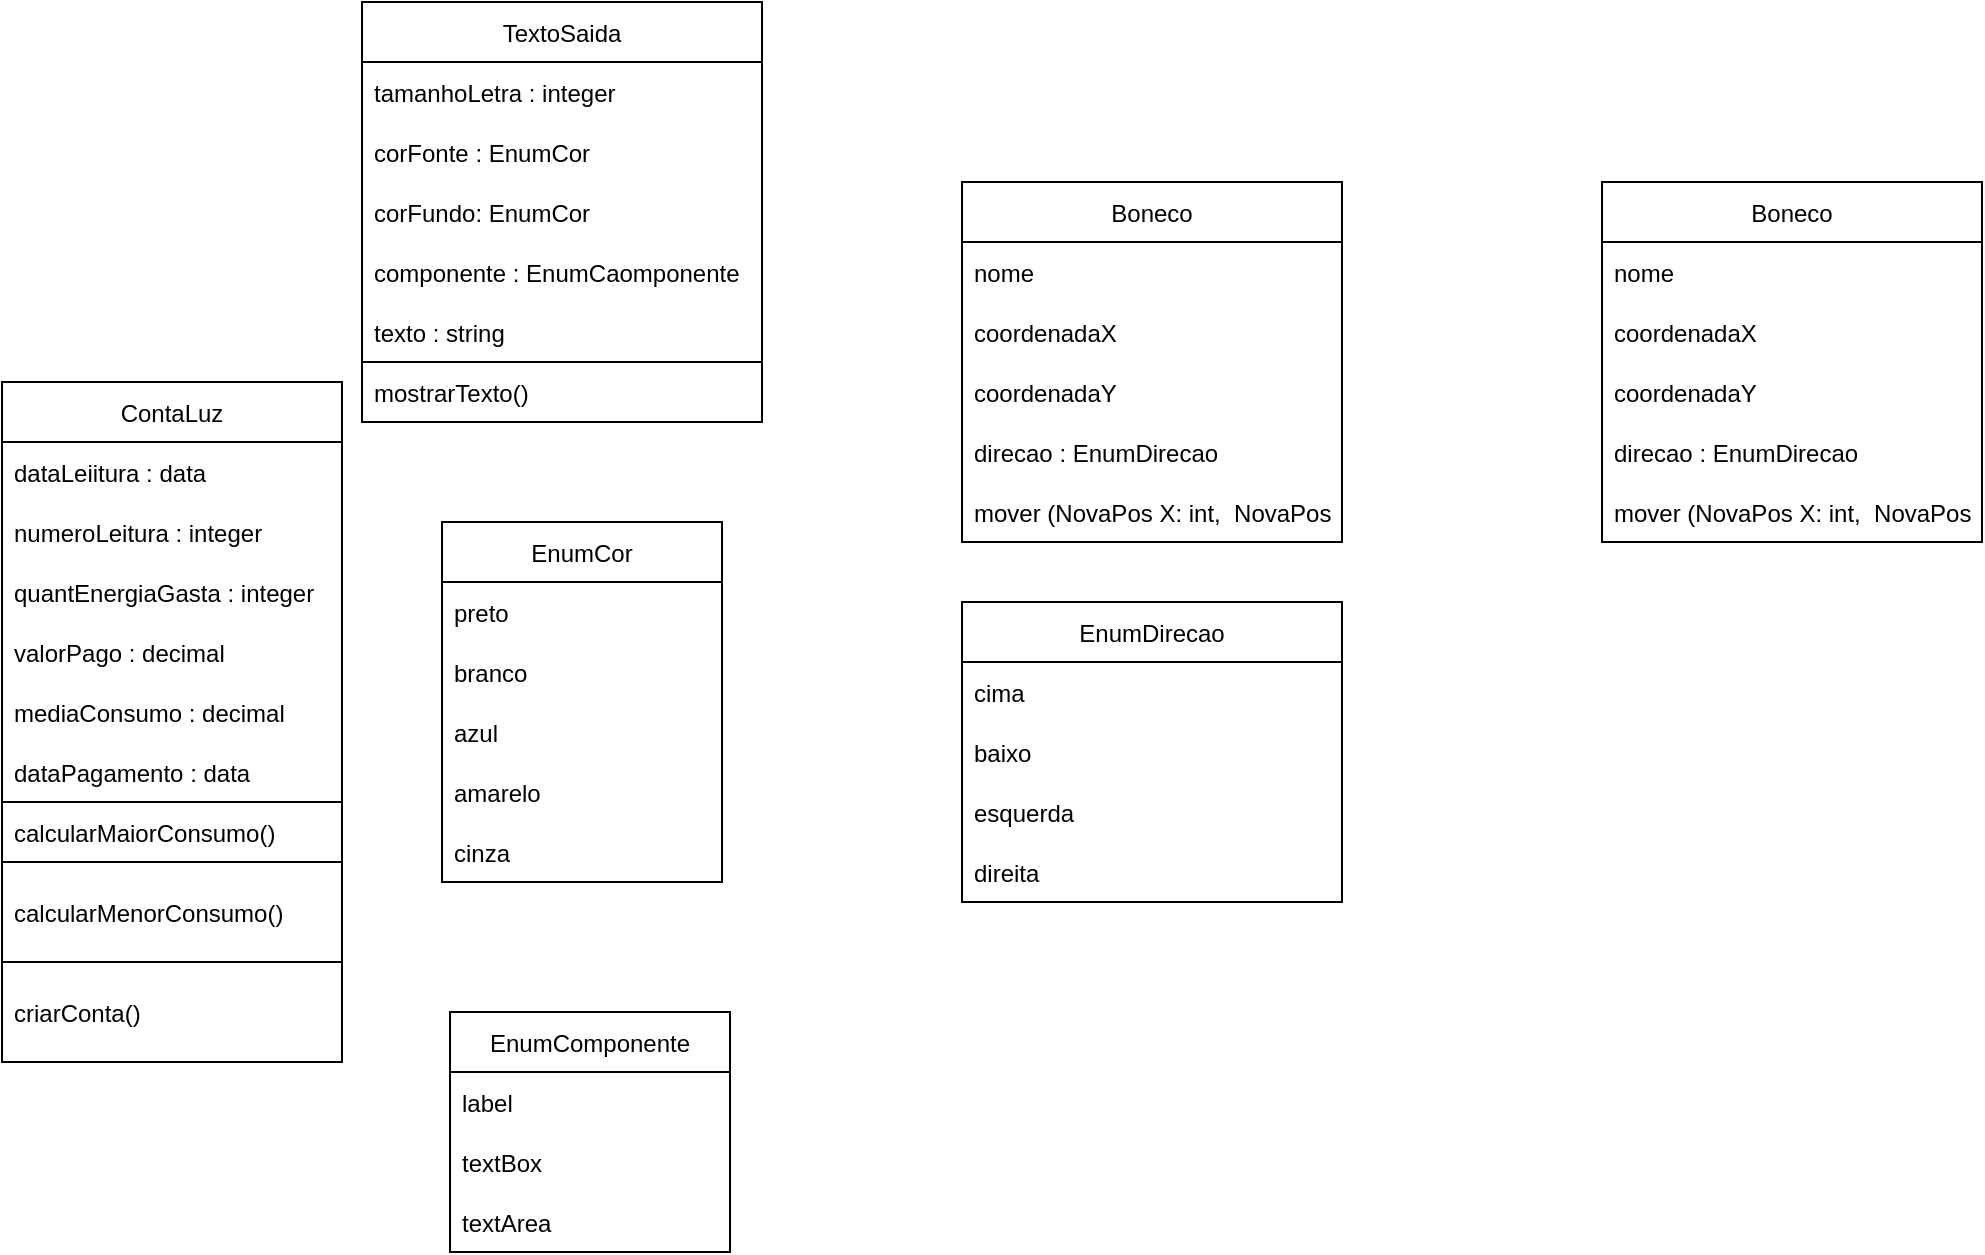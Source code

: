 <mxfile version="17.4.1" type="onedrive"><diagram id="nWasQ49Sh4QCV3nuz50m" name="Page-1"><mxGraphModel grid="1" page="1" gridSize="10" guides="1" tooltips="1" connect="1" arrows="1" fold="1" pageScale="1" pageWidth="827" pageHeight="1169" math="0" shadow="0"><root><mxCell id="0"/><mxCell id="1" parent="0"/><mxCell id="I_u2Ny4F8JZZlhfPQM5w-2" value="ContaLuz" style="swimlane;fontStyle=0;childLayout=stackLayout;horizontal=1;startSize=30;horizontalStack=0;resizeParent=1;resizeParentMax=0;resizeLast=0;collapsible=1;marginBottom=0;" vertex="1" parent="1"><mxGeometry x="50" y="210" width="170" height="340" as="geometry"/></mxCell><mxCell id="I_u2Ny4F8JZZlhfPQM5w-3" value="dataLeiitura : data" style="text;strokeColor=none;fillColor=none;align=left;verticalAlign=middle;spacingLeft=4;spacingRight=4;overflow=hidden;points=[[0,0.5],[1,0.5]];portConstraint=eastwest;rotatable=0;" vertex="1" parent="I_u2Ny4F8JZZlhfPQM5w-2"><mxGeometry y="30" width="170" height="30" as="geometry"/></mxCell><mxCell id="I_u2Ny4F8JZZlhfPQM5w-4" value="numeroLeitura : integer" style="text;strokeColor=none;fillColor=none;align=left;verticalAlign=middle;spacingLeft=4;spacingRight=4;overflow=hidden;points=[[0,0.5],[1,0.5]];portConstraint=eastwest;rotatable=0;" vertex="1" parent="I_u2Ny4F8JZZlhfPQM5w-2"><mxGeometry y="60" width="170" height="30" as="geometry"/></mxCell><mxCell id="I_u2Ny4F8JZZlhfPQM5w-5" value="quantEnergiaGasta : integer" style="text;strokeColor=none;fillColor=none;align=left;verticalAlign=middle;spacingLeft=4;spacingRight=4;overflow=hidden;points=[[0,0.5],[1,0.5]];portConstraint=eastwest;rotatable=0;" vertex="1" parent="I_u2Ny4F8JZZlhfPQM5w-2"><mxGeometry y="90" width="170" height="30" as="geometry"/></mxCell><mxCell id="I_u2Ny4F8JZZlhfPQM5w-6" value="valorPago : decimal" style="text;strokeColor=none;fillColor=none;align=left;verticalAlign=middle;spacingLeft=4;spacingRight=4;overflow=hidden;points=[[0,0.5],[1,0.5]];portConstraint=eastwest;rotatable=0;" vertex="1" parent="I_u2Ny4F8JZZlhfPQM5w-2"><mxGeometry y="120" width="170" height="30" as="geometry"/></mxCell><mxCell id="I_u2Ny4F8JZZlhfPQM5w-7" value="mediaConsumo : decimal" style="text;strokeColor=none;fillColor=none;align=left;verticalAlign=middle;spacingLeft=4;spacingRight=4;overflow=hidden;points=[[0,0.5],[1,0.5]];portConstraint=eastwest;rotatable=0;" vertex="1" parent="I_u2Ny4F8JZZlhfPQM5w-2"><mxGeometry y="150" width="170" height="30" as="geometry"/></mxCell><mxCell id="I_u2Ny4F8JZZlhfPQM5w-8" value="dataPagamento : data" style="text;strokeColor=none;fillColor=none;align=left;verticalAlign=middle;spacingLeft=4;spacingRight=4;overflow=hidden;points=[[0,0.5],[1,0.5]];portConstraint=eastwest;rotatable=0;" vertex="1" parent="I_u2Ny4F8JZZlhfPQM5w-2"><mxGeometry y="180" width="170" height="30" as="geometry"/></mxCell><mxCell id="I_u2Ny4F8JZZlhfPQM5w-9" value="calcularMaiorConsumo()" style="text;strokeColor=default;fillColor=none;align=left;verticalAlign=middle;spacingLeft=4;spacingRight=4;overflow=hidden;points=[[0,0.5],[1,0.5]];portConstraint=eastwest;rotatable=0;" vertex="1" parent="I_u2Ny4F8JZZlhfPQM5w-2"><mxGeometry y="210" width="170" height="30" as="geometry"/></mxCell><mxCell id="I_u2Ny4F8JZZlhfPQM5w-10" value="calcularMenorConsumo()" style="text;strokeColor=default;fillColor=none;align=left;verticalAlign=middle;spacingLeft=4;spacingRight=4;overflow=hidden;points=[[0,0.5],[1,0.5]];portConstraint=eastwest;rotatable=0;" vertex="1" parent="I_u2Ny4F8JZZlhfPQM5w-2"><mxGeometry y="240" width="170" height="50" as="geometry"/></mxCell><mxCell id="I_u2Ny4F8JZZlhfPQM5w-11" value="criarConta()" style="text;strokeColor=default;fillColor=none;align=left;verticalAlign=middle;spacingLeft=4;spacingRight=4;overflow=hidden;points=[[0,0.5],[1,0.5]];portConstraint=eastwest;rotatable=0;" vertex="1" parent="I_u2Ny4F8JZZlhfPQM5w-2"><mxGeometry y="290" width="170" height="50" as="geometry"/></mxCell><mxCell id="I_u2Ny4F8JZZlhfPQM5w-12" value="TextoSaida" style="swimlane;fontStyle=0;childLayout=stackLayout;horizontal=1;startSize=30;horizontalStack=0;resizeParent=1;resizeParentMax=0;resizeLast=0;collapsible=1;marginBottom=0;strokeColor=default;fillColor=none;" vertex="1" parent="1"><mxGeometry x="230" y="20" width="200" height="210" as="geometry"/></mxCell><mxCell id="I_u2Ny4F8JZZlhfPQM5w-13" value="tamanhoLetra : integer" style="text;strokeColor=none;fillColor=none;align=left;verticalAlign=middle;spacingLeft=4;spacingRight=4;overflow=hidden;points=[[0,0.5],[1,0.5]];portConstraint=eastwest;rotatable=0;" vertex="1" parent="I_u2Ny4F8JZZlhfPQM5w-12"><mxGeometry y="30" width="200" height="30" as="geometry"/></mxCell><mxCell id="I_u2Ny4F8JZZlhfPQM5w-14" value="corFonte : EnumCor" style="text;strokeColor=none;fillColor=none;align=left;verticalAlign=middle;spacingLeft=4;spacingRight=4;overflow=hidden;points=[[0,0.5],[1,0.5]];portConstraint=eastwest;rotatable=0;" vertex="1" parent="I_u2Ny4F8JZZlhfPQM5w-12"><mxGeometry y="60" width="200" height="30" as="geometry"/></mxCell><mxCell id="I_u2Ny4F8JZZlhfPQM5w-15" value="corFundo: EnumCor" style="text;strokeColor=none;fillColor=none;align=left;verticalAlign=middle;spacingLeft=4;spacingRight=4;overflow=hidden;points=[[0,0.5],[1,0.5]];portConstraint=eastwest;rotatable=0;" vertex="1" parent="I_u2Ny4F8JZZlhfPQM5w-12"><mxGeometry y="90" width="200" height="30" as="geometry"/></mxCell><mxCell id="I_u2Ny4F8JZZlhfPQM5w-24" value="componente : EnumCaomponente" style="text;strokeColor=none;fillColor=none;align=left;verticalAlign=middle;spacingLeft=4;spacingRight=4;overflow=hidden;points=[[0,0.5],[1,0.5]];portConstraint=eastwest;rotatable=0;" vertex="1" parent="I_u2Ny4F8JZZlhfPQM5w-12"><mxGeometry y="120" width="200" height="30" as="geometry"/></mxCell><mxCell id="I_u2Ny4F8JZZlhfPQM5w-25" value="texto : string" style="text;strokeColor=none;fillColor=none;align=left;verticalAlign=middle;spacingLeft=4;spacingRight=4;overflow=hidden;points=[[0,0.5],[1,0.5]];portConstraint=eastwest;rotatable=0;" vertex="1" parent="I_u2Ny4F8JZZlhfPQM5w-12"><mxGeometry y="150" width="200" height="30" as="geometry"/></mxCell><mxCell id="I_u2Ny4F8JZZlhfPQM5w-30" value="mostrarTexto()" style="text;strokeColor=default;fillColor=none;align=left;verticalAlign=middle;spacingLeft=4;spacingRight=4;overflow=hidden;points=[[0,0.5],[1,0.5]];portConstraint=eastwest;rotatable=0;" vertex="1" parent="I_u2Ny4F8JZZlhfPQM5w-12"><mxGeometry y="180" width="200" height="30" as="geometry"/></mxCell><mxCell id="I_u2Ny4F8JZZlhfPQM5w-20" value="EnumCor" style="swimlane;fontStyle=0;childLayout=stackLayout;horizontal=1;startSize=30;horizontalStack=0;resizeParent=1;resizeParentMax=0;resizeLast=0;collapsible=1;marginBottom=0;strokeColor=default;fillColor=none;" vertex="1" parent="1"><mxGeometry x="270" y="280" width="140" height="180" as="geometry"/></mxCell><mxCell id="I_u2Ny4F8JZZlhfPQM5w-22" value="preto" style="text;strokeColor=none;fillColor=none;align=left;verticalAlign=middle;spacingLeft=4;spacingRight=4;overflow=hidden;points=[[0,0.5],[1,0.5]];portConstraint=eastwest;rotatable=0;" vertex="1" parent="I_u2Ny4F8JZZlhfPQM5w-20"><mxGeometry y="30" width="140" height="30" as="geometry"/></mxCell><mxCell id="I_u2Ny4F8JZZlhfPQM5w-21" value="branco" style="text;strokeColor=none;fillColor=none;align=left;verticalAlign=middle;spacingLeft=4;spacingRight=4;overflow=hidden;points=[[0,0.5],[1,0.5]];portConstraint=eastwest;rotatable=0;" vertex="1" parent="I_u2Ny4F8JZZlhfPQM5w-20"><mxGeometry y="60" width="140" height="30" as="geometry"/></mxCell><mxCell id="I_u2Ny4F8JZZlhfPQM5w-23" value="azul" style="text;strokeColor=none;fillColor=none;align=left;verticalAlign=middle;spacingLeft=4;spacingRight=4;overflow=hidden;points=[[0,0.5],[1,0.5]];portConstraint=eastwest;rotatable=0;" vertex="1" parent="I_u2Ny4F8JZZlhfPQM5w-20"><mxGeometry y="90" width="140" height="30" as="geometry"/></mxCell><mxCell id="I_u2Ny4F8JZZlhfPQM5w-26" value="amarelo" style="text;strokeColor=none;fillColor=none;align=left;verticalAlign=middle;spacingLeft=4;spacingRight=4;overflow=hidden;points=[[0,0.5],[1,0.5]];portConstraint=eastwest;rotatable=0;" vertex="1" parent="I_u2Ny4F8JZZlhfPQM5w-20"><mxGeometry y="120" width="140" height="30" as="geometry"/></mxCell><mxCell id="I_u2Ny4F8JZZlhfPQM5w-27" value="cinza" style="text;strokeColor=none;fillColor=none;align=left;verticalAlign=middle;spacingLeft=4;spacingRight=4;overflow=hidden;points=[[0,0.5],[1,0.5]];portConstraint=eastwest;rotatable=0;" vertex="1" parent="I_u2Ny4F8JZZlhfPQM5w-20"><mxGeometry y="150" width="140" height="30" as="geometry"/></mxCell><mxCell id="I_u2Ny4F8JZZlhfPQM5w-16" value="EnumComponente" style="swimlane;fontStyle=0;childLayout=stackLayout;horizontal=1;startSize=30;horizontalStack=0;resizeParent=1;resizeParentMax=0;resizeLast=0;collapsible=1;marginBottom=0;strokeColor=default;fillColor=none;" vertex="1" parent="1"><mxGeometry x="274" y="525" width="140" height="120" as="geometry"/></mxCell><mxCell id="I_u2Ny4F8JZZlhfPQM5w-17" value="label" style="text;strokeColor=none;fillColor=none;align=left;verticalAlign=middle;spacingLeft=4;spacingRight=4;overflow=hidden;points=[[0,0.5],[1,0.5]];portConstraint=eastwest;rotatable=0;" vertex="1" parent="I_u2Ny4F8JZZlhfPQM5w-16"><mxGeometry y="30" width="140" height="30" as="geometry"/></mxCell><mxCell id="I_u2Ny4F8JZZlhfPQM5w-18" value="textBox" style="text;strokeColor=none;fillColor=none;align=left;verticalAlign=middle;spacingLeft=4;spacingRight=4;overflow=hidden;points=[[0,0.5],[1,0.5]];portConstraint=eastwest;rotatable=0;" vertex="1" parent="I_u2Ny4F8JZZlhfPQM5w-16"><mxGeometry y="60" width="140" height="30" as="geometry"/></mxCell><mxCell id="I_u2Ny4F8JZZlhfPQM5w-19" value="textArea" style="text;strokeColor=none;fillColor=none;align=left;verticalAlign=middle;spacingLeft=4;spacingRight=4;overflow=hidden;points=[[0,0.5],[1,0.5]];portConstraint=eastwest;rotatable=0;" vertex="1" parent="I_u2Ny4F8JZZlhfPQM5w-16"><mxGeometry y="90" width="140" height="30" as="geometry"/></mxCell><mxCell id="I_u2Ny4F8JZZlhfPQM5w-32" value="Boneco" style="swimlane;fontStyle=0;childLayout=stackLayout;horizontal=1;startSize=30;horizontalStack=0;resizeParent=1;resizeParentMax=0;resizeLast=0;collapsible=1;marginBottom=0;strokeColor=default;fillColor=none;" vertex="1" parent="1"><mxGeometry x="530" y="110" width="190" height="180" as="geometry"/></mxCell><mxCell id="I_u2Ny4F8JZZlhfPQM5w-33" value="nome" style="text;strokeColor=none;fillColor=none;align=left;verticalAlign=middle;spacingLeft=4;spacingRight=4;overflow=hidden;points=[[0,0.5],[1,0.5]];portConstraint=eastwest;rotatable=0;" vertex="1" parent="I_u2Ny4F8JZZlhfPQM5w-32"><mxGeometry y="30" width="190" height="30" as="geometry"/></mxCell><mxCell id="I_u2Ny4F8JZZlhfPQM5w-35" value="coordenadaX" style="text;strokeColor=none;fillColor=none;align=left;verticalAlign=middle;spacingLeft=4;spacingRight=4;overflow=hidden;points=[[0,0.5],[1,0.5]];portConstraint=eastwest;rotatable=0;" vertex="1" parent="I_u2Ny4F8JZZlhfPQM5w-32"><mxGeometry y="60" width="190" height="30" as="geometry"/></mxCell><mxCell id="I_u2Ny4F8JZZlhfPQM5w-36" value="coordenadaY" style="text;strokeColor=none;fillColor=none;align=left;verticalAlign=middle;spacingLeft=4;spacingRight=4;overflow=hidden;points=[[0,0.5],[1,0.5]];portConstraint=eastwest;rotatable=0;" vertex="1" parent="I_u2Ny4F8JZZlhfPQM5w-32"><mxGeometry y="90" width="190" height="30" as="geometry"/></mxCell><mxCell id="I_u2Ny4F8JZZlhfPQM5w-37" value="direcao : EnumDirecao" style="text;strokeColor=none;fillColor=none;align=left;verticalAlign=middle;spacingLeft=4;spacingRight=4;overflow=hidden;points=[[0,0.5],[1,0.5]];portConstraint=eastwest;rotatable=0;" vertex="1" parent="I_u2Ny4F8JZZlhfPQM5w-32"><mxGeometry y="120" width="190" height="30" as="geometry"/></mxCell><mxCell id="I_u2Ny4F8JZZlhfPQM5w-38" value="mover (NovaPos X: int,  NovaPosY: int)" style="text;strokeColor=none;fillColor=none;align=left;verticalAlign=middle;spacingLeft=4;spacingRight=4;overflow=hidden;points=[[0,0.5],[1,0.5]];portConstraint=eastwest;rotatable=0;" vertex="1" parent="I_u2Ny4F8JZZlhfPQM5w-32"><mxGeometry y="150" width="190" height="30" as="geometry"/></mxCell><mxCell id="I_u2Ny4F8JZZlhfPQM5w-39" value="EnumDirecao" style="swimlane;fontStyle=0;childLayout=stackLayout;horizontal=1;startSize=30;horizontalStack=0;resizeParent=1;resizeParentMax=0;resizeLast=0;collapsible=1;marginBottom=0;strokeColor=default;fillColor=none;" vertex="1" parent="1"><mxGeometry x="530" y="320" width="190" height="150" as="geometry"/></mxCell><mxCell id="I_u2Ny4F8JZZlhfPQM5w-40" value="cima" style="text;strokeColor=none;fillColor=none;align=left;verticalAlign=middle;spacingLeft=4;spacingRight=4;overflow=hidden;points=[[0,0.5],[1,0.5]];portConstraint=eastwest;rotatable=0;" vertex="1" parent="I_u2Ny4F8JZZlhfPQM5w-39"><mxGeometry y="30" width="190" height="30" as="geometry"/></mxCell><mxCell id="I_u2Ny4F8JZZlhfPQM5w-41" value="baixo" style="text;strokeColor=none;fillColor=none;align=left;verticalAlign=middle;spacingLeft=4;spacingRight=4;overflow=hidden;points=[[0,0.5],[1,0.5]];portConstraint=eastwest;rotatable=0;" vertex="1" parent="I_u2Ny4F8JZZlhfPQM5w-39"><mxGeometry y="60" width="190" height="30" as="geometry"/></mxCell><mxCell id="I_u2Ny4F8JZZlhfPQM5w-42" value="esquerda" style="text;strokeColor=none;fillColor=none;align=left;verticalAlign=middle;spacingLeft=4;spacingRight=4;overflow=hidden;points=[[0,0.5],[1,0.5]];portConstraint=eastwest;rotatable=0;" vertex="1" parent="I_u2Ny4F8JZZlhfPQM5w-39"><mxGeometry y="90" width="190" height="30" as="geometry"/></mxCell><mxCell id="I_u2Ny4F8JZZlhfPQM5w-43" value="direita" style="text;strokeColor=none;fillColor=none;align=left;verticalAlign=middle;spacingLeft=4;spacingRight=4;overflow=hidden;points=[[0,0.5],[1,0.5]];portConstraint=eastwest;rotatable=0;" vertex="1" parent="I_u2Ny4F8JZZlhfPQM5w-39"><mxGeometry y="120" width="190" height="30" as="geometry"/></mxCell><mxCell id="I_u2Ny4F8JZZlhfPQM5w-45" value="Boneco" style="swimlane;fontStyle=0;childLayout=stackLayout;horizontal=1;startSize=30;horizontalStack=0;resizeParent=1;resizeParentMax=0;resizeLast=0;collapsible=1;marginBottom=0;strokeColor=default;fillColor=none;" vertex="1" parent="1"><mxGeometry x="850" y="110" width="190" height="180" as="geometry"/></mxCell><mxCell id="I_u2Ny4F8JZZlhfPQM5w-46" value="nome" style="text;strokeColor=none;fillColor=none;align=left;verticalAlign=middle;spacingLeft=4;spacingRight=4;overflow=hidden;points=[[0,0.5],[1,0.5]];portConstraint=eastwest;rotatable=0;" vertex="1" parent="I_u2Ny4F8JZZlhfPQM5w-45"><mxGeometry y="30" width="190" height="30" as="geometry"/></mxCell><mxCell id="I_u2Ny4F8JZZlhfPQM5w-47" value="coordenadaX" style="text;strokeColor=none;fillColor=none;align=left;verticalAlign=middle;spacingLeft=4;spacingRight=4;overflow=hidden;points=[[0,0.5],[1,0.5]];portConstraint=eastwest;rotatable=0;" vertex="1" parent="I_u2Ny4F8JZZlhfPQM5w-45"><mxGeometry y="60" width="190" height="30" as="geometry"/></mxCell><mxCell id="I_u2Ny4F8JZZlhfPQM5w-48" value="coordenadaY" style="text;strokeColor=none;fillColor=none;align=left;verticalAlign=middle;spacingLeft=4;spacingRight=4;overflow=hidden;points=[[0,0.5],[1,0.5]];portConstraint=eastwest;rotatable=0;" vertex="1" parent="I_u2Ny4F8JZZlhfPQM5w-45"><mxGeometry y="90" width="190" height="30" as="geometry"/></mxCell><mxCell id="I_u2Ny4F8JZZlhfPQM5w-49" value="direcao : EnumDirecao" style="text;strokeColor=none;fillColor=none;align=left;verticalAlign=middle;spacingLeft=4;spacingRight=4;overflow=hidden;points=[[0,0.5],[1,0.5]];portConstraint=eastwest;rotatable=0;" vertex="1" parent="I_u2Ny4F8JZZlhfPQM5w-45"><mxGeometry y="120" width="190" height="30" as="geometry"/></mxCell><mxCell id="I_u2Ny4F8JZZlhfPQM5w-50" value="mover (NovaPos X: int,  NovaPosY: int)" style="text;strokeColor=none;fillColor=none;align=left;verticalAlign=middle;spacingLeft=4;spacingRight=4;overflow=hidden;points=[[0,0.5],[1,0.5]];portConstraint=eastwest;rotatable=0;" vertex="1" parent="I_u2Ny4F8JZZlhfPQM5w-45"><mxGeometry y="150" width="190" height="30" as="geometry"/></mxCell></root></mxGraphModel></diagram></mxfile>